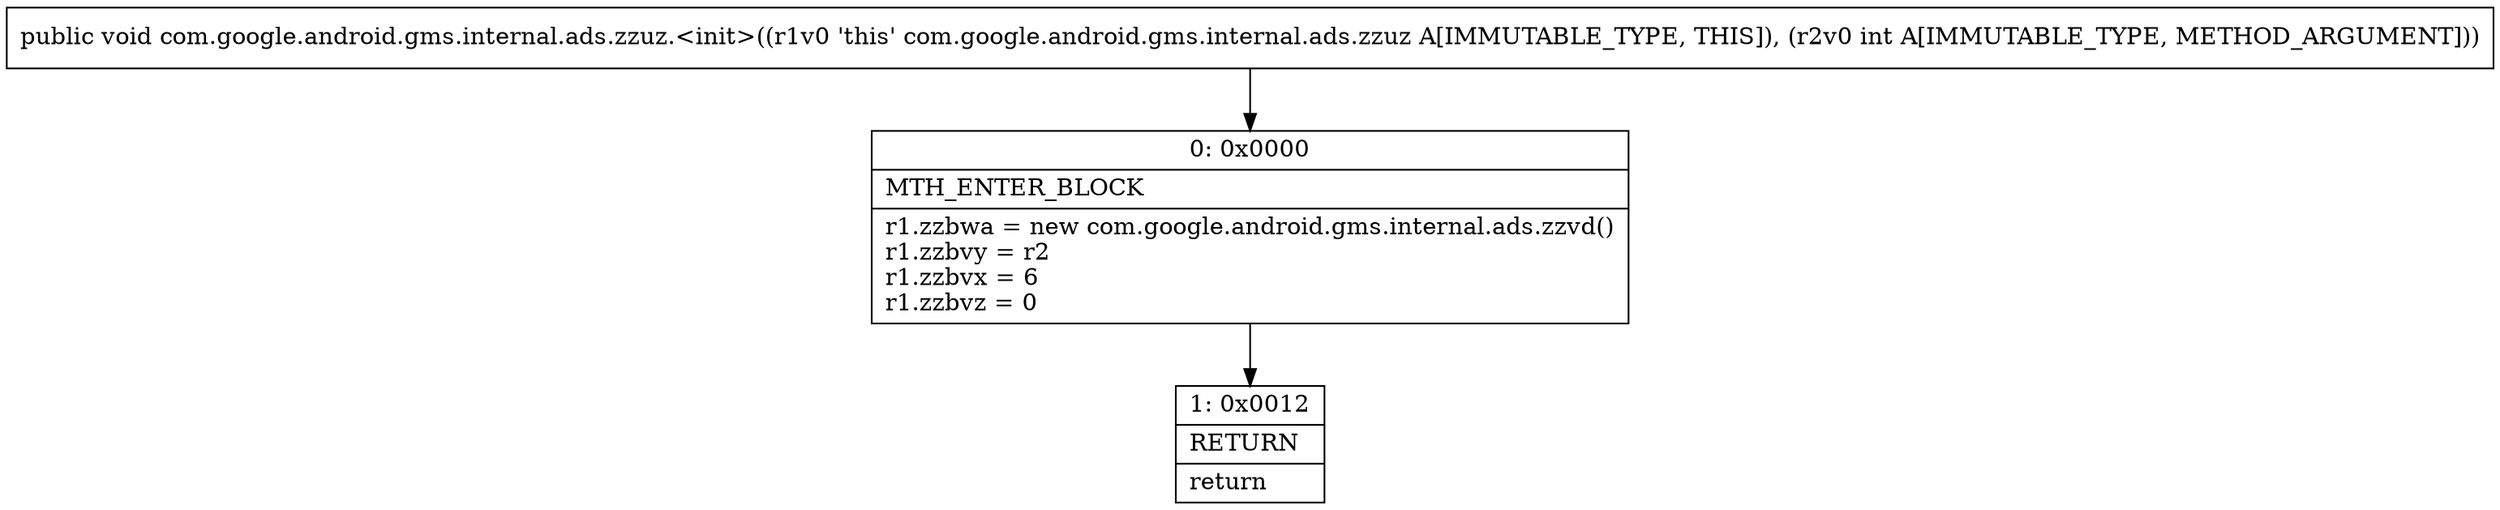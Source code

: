 digraph "CFG forcom.google.android.gms.internal.ads.zzuz.\<init\>(I)V" {
Node_0 [shape=record,label="{0\:\ 0x0000|MTH_ENTER_BLOCK\l|r1.zzbwa = new com.google.android.gms.internal.ads.zzvd()\lr1.zzbvy = r2\lr1.zzbvx = 6\lr1.zzbvz = 0\l}"];
Node_1 [shape=record,label="{1\:\ 0x0012|RETURN\l|return\l}"];
MethodNode[shape=record,label="{public void com.google.android.gms.internal.ads.zzuz.\<init\>((r1v0 'this' com.google.android.gms.internal.ads.zzuz A[IMMUTABLE_TYPE, THIS]), (r2v0 int A[IMMUTABLE_TYPE, METHOD_ARGUMENT])) }"];
MethodNode -> Node_0;
Node_0 -> Node_1;
}

